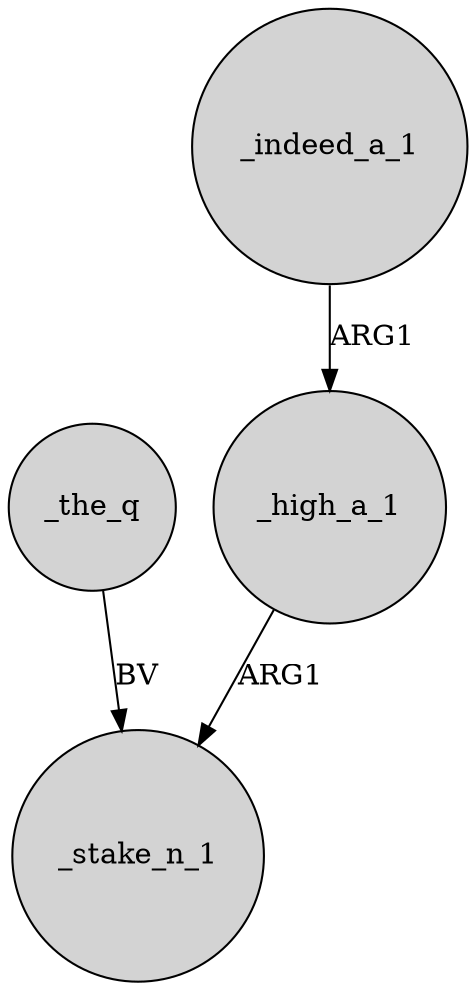 digraph {
	node [shape=circle style=filled]
	_high_a_1 -> _stake_n_1 [label=ARG1]
	_the_q -> _stake_n_1 [label=BV]
	_indeed_a_1 -> _high_a_1 [label=ARG1]
}
